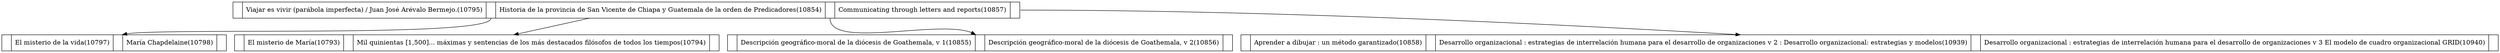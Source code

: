 digraph structs {
node [shape = record]; 1[label="<fo>|<f22>Viajar es vivir (parábola imperfecta) / Juan José Arévalo Bermejo.(10795)|<f1> |<f22>Historia de la provincia de San Vicente de Chiapa y Guatemala de la orden de Predicadores(10854)|<f2> |<f22>Communicating through letters and reports(10857)|<f3> "];
1:f0 -> 0 :here;
0[label = "<fo> |<f22> El misterio de María(10793) |<f1>  |<f22> Mil quinientas [1,500]... máximas y sentencias de los más destacados filósofos de todos los tiempos(10794) |<f2>  "];
1:f1 -> 2 :here;
2[label = "<fo> |<f22> El misterio de la vida(10797) |<f1>  |<f22> María Chapdelaine(10798) |<f2>  "];
1:f2 -> 3 :here;
3[label = "<fo> |<f22> Descripción geográfico-moral de la diócesis de Goathemala, v 1(10855) |<f1>  |<f22> Descripción geográfico-moral de la diócesis de Goathemala, v 2(10856) |<f2>  "];
1:f3 -> 4 :here;
4[label = "<fo> |<f22> Aprender a dibujar : un método garantizado(10858) |<f1>  |<f22> Desarrollo organizacional : estrategias de interrelación humana para el desarrollo de organizaciones v 2 : Desarrollo organizacional: estrategias y modelos(10939) |<f2>  |<f22> Desarrollo organizacional : estrategias de interrelación humana para el desarrollo de organizaciones v 3 El modelo de cuadro organizacional GRID(10940) |<f3>  "];
}